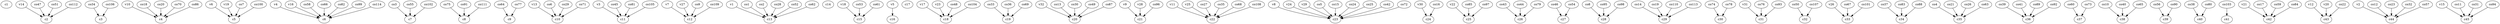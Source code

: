 strict digraph  {
c1;
c2;
c3;
c4;
c5;
c6;
c7;
c8;
c9;
c10;
c11;
c12;
c13;
c14;
c15;
c16;
c17;
c18;
c19;
c20;
c21;
c22;
c23;
c24;
c25;
c26;
c27;
c28;
c29;
c30;
c31;
c32;
c33;
c34;
c35;
c36;
c37;
c38;
c39;
c40;
c41;
c42;
c43;
c44;
c45;
v1;
v2;
v3;
v4;
v5;
v6;
v7;
v8;
v9;
v10;
v11;
v12;
v13;
v14;
v15;
v16;
v17;
v18;
v19;
v20;
v21;
v22;
v23;
v24;
v25;
v26;
v27;
v28;
v29;
v30;
v31;
v32;
co1;
co2;
co3;
co4;
co5;
co6;
co7;
co8;
co9;
co10;
co11;
co12;
co13;
co14;
co15;
co16;
co17;
co18;
co19;
co20;
co21;
co22;
co23;
co24;
co25;
co26;
co27;
co28;
co29;
co30;
co31;
co32;
co33;
co34;
co35;
co36;
co37;
co38;
co39;
co40;
co41;
co42;
co43;
co44;
co45;
co46;
co47;
co48;
co49;
co50;
co51;
co52;
co53;
co54;
co55;
co56;
co57;
co58;
co59;
co60;
co61;
co62;
co63;
co64;
co65;
co66;
co67;
co68;
co69;
co70;
co71;
co72;
co73;
co74;
co75;
co76;
co77;
co78;
co79;
co80;
co81;
co82;
co83;
co84;
co85;
co86;
co87;
co88;
co89;
co90;
co91;
co92;
co93;
co94;
co95;
co96;
co97;
co98;
co99;
co100;
co101;
co102;
co103;
co104;
co105;
co106;
co107;
co108;
co109;
co110;
co111;
co112;
co113;
co114;
v1 -> c13  [weight=1];
v2 -> c44  [weight=1];
v3 -> c11  [weight=1];
v4 -> c6  [weight=1];
v5 -> c16  [weight=1];
v6 -> c5  [weight=1];
v7 -> c12  [weight=1];
v8 -> c23  [weight=1];
v9 -> c21  [weight=1];
v10 -> c4  [weight=1];
v11 -> c22  [weight=1];
v12 -> c43  [weight=1];
v13 -> c10  [weight=1];
v14 -> c2  [weight=1];
v15 -> c45  [weight=1];
v16 -> c6  [weight=1];
v17 -> c18  [weight=1];
v18 -> c15  [weight=1];
v19 -> c5  [weight=1];
v20 -> c43  [weight=1];
v21 -> c42  [weight=1];
v22 -> c25  [weight=1];
v23 -> c18  [weight=1];
v24 -> c23  [weight=1];
v25 -> c22  [weight=1];
v26 -> c33  [weight=1];
v27 -> c12  [weight=1];
v28 -> c21  [weight=1];
v29 -> c23  [weight=1];
v30 -> c24  [weight=1];
v31 -> c31  [weight=1];
v32 -> c20  [weight=1];
co1 -> c13  [weight=1];
co2 -> c13  [weight=1];
co3 -> c7  [weight=1];
co4 -> c35  [weight=1];
co5 -> c23  [weight=1];
co6 -> c10  [weight=1];
co7 -> c5  [weight=1];
co8 -> c28  [weight=1];
co9 -> c12  [weight=1];
co10 -> c38  [weight=1];
co11 -> c45  [weight=1];
co12 -> c44  [weight=1];
co13 -> c20  [weight=1];
co14 -> c29  [weight=1];
co15 -> c23  [weight=1];
co16 -> c24  [weight=1];
co17 -> c42  [weight=1];
co18 -> c4  [weight=1];
co19 -> c29  [weight=1];
co20 -> c4  [weight=1];
co21 -> c35  [weight=1];
co22 -> c43  [weight=1];
co23 -> c44  [weight=1];
co24 -> c23  [weight=1];
co25 -> c23  [weight=1];
co26 -> c35  [weight=1];
co27 -> c22  [weight=1];
co28 -> c13  [weight=1];
co29 -> c10  [weight=1];
co30 -> c20  [weight=1];
co31 -> c45  [weight=1];
co32 -> c44  [weight=1];
co33 -> c19  [weight=1];
co34 -> c3  [weight=1];
co35 -> c22  [weight=1];
co36 -> c19  [weight=1];
co37 -> c34  [weight=1];
co38 -> c40  [weight=1];
co39 -> c36  [weight=1];
co40 -> c38  [weight=1];
co41 -> c36  [weight=1];
co42 -> c23  [weight=1];
co43 -> c26  [weight=1];
co44 -> c26  [weight=1];
co45 -> c11  [weight=1];
co46 -> c27  [weight=1];
co47 -> c2  [weight=1];
co48 -> c18  [weight=1];
co49 -> c20  [weight=1];
co50 -> c32  [weight=1];
co51 -> c2  [weight=1];
co52 -> c13  [weight=1];
co53 -> c15  [weight=1];
co54 -> c27  [weight=1];
co55 -> c7  [weight=1];
co56 -> c39  [weight=1];
co57 -> c44  [weight=1];
co58 -> c6  [weight=1];
co59 -> c42  [weight=1];
co60 -> c37  [weight=1];
co61 -> c15  [weight=1];
co62 -> c13  [weight=1];
co63 -> c35  [weight=1];
co64 -> c9  [weight=1];
co65 -> c38  [weight=1];
co66 -> c6  [weight=1];
co67 -> c33  [weight=1];
co68 -> c22  [weight=1];
co69 -> c19  [weight=1];
co70 -> c4  [weight=1];
co71 -> c10  [weight=1];
co72 -> c23  [weight=1];
co73 -> c37  [weight=1];
co74 -> c30  [weight=1];
co75 -> c8  [weight=1];
co76 -> c31  [weight=1];
co77 -> c9  [weight=1];
co78 -> c30  [weight=1];
co79 -> c26  [weight=1];
co80 -> c40  [weight=1];
co81 -> c11  [weight=1];
co82 -> c6  [weight=1];
co83 -> c34  [weight=1];
co84 -> c42  [weight=1];
co85 -> c25  [weight=1];
co86 -> c4  [weight=1];
co87 -> c20  [weight=1];
co88 -> c34  [weight=1];
co89 -> c36  [weight=1];
co90 -> c39  [weight=1];
co91 -> c8  [weight=1];
co92 -> c36  [weight=1];
co93 -> c31  [weight=1];
co94 -> c45  [weight=1];
co95 -> c28  [weight=1];
co96 -> c21  [weight=1];
co97 -> c25  [weight=1];
co98 -> c28  [weight=1];
co99 -> c6  [weight=1];
co100 -> c5  [weight=1];
co101 -> c33  [weight=1];
co102 -> c7  [weight=1];
co103 -> c41  [weight=1];
co104 -> c18  [weight=1];
co105 -> c11  [weight=1];
co106 -> c3  [weight=1];
co107 -> c32  [weight=1];
co108 -> c22  [weight=1];
co109 -> c12  [weight=1];
co110 -> c29  [weight=1];
co111 -> c8  [weight=1];
co112 -> c2  [weight=1];
co113 -> c29  [weight=1];
co114 -> c6  [weight=1];
}

